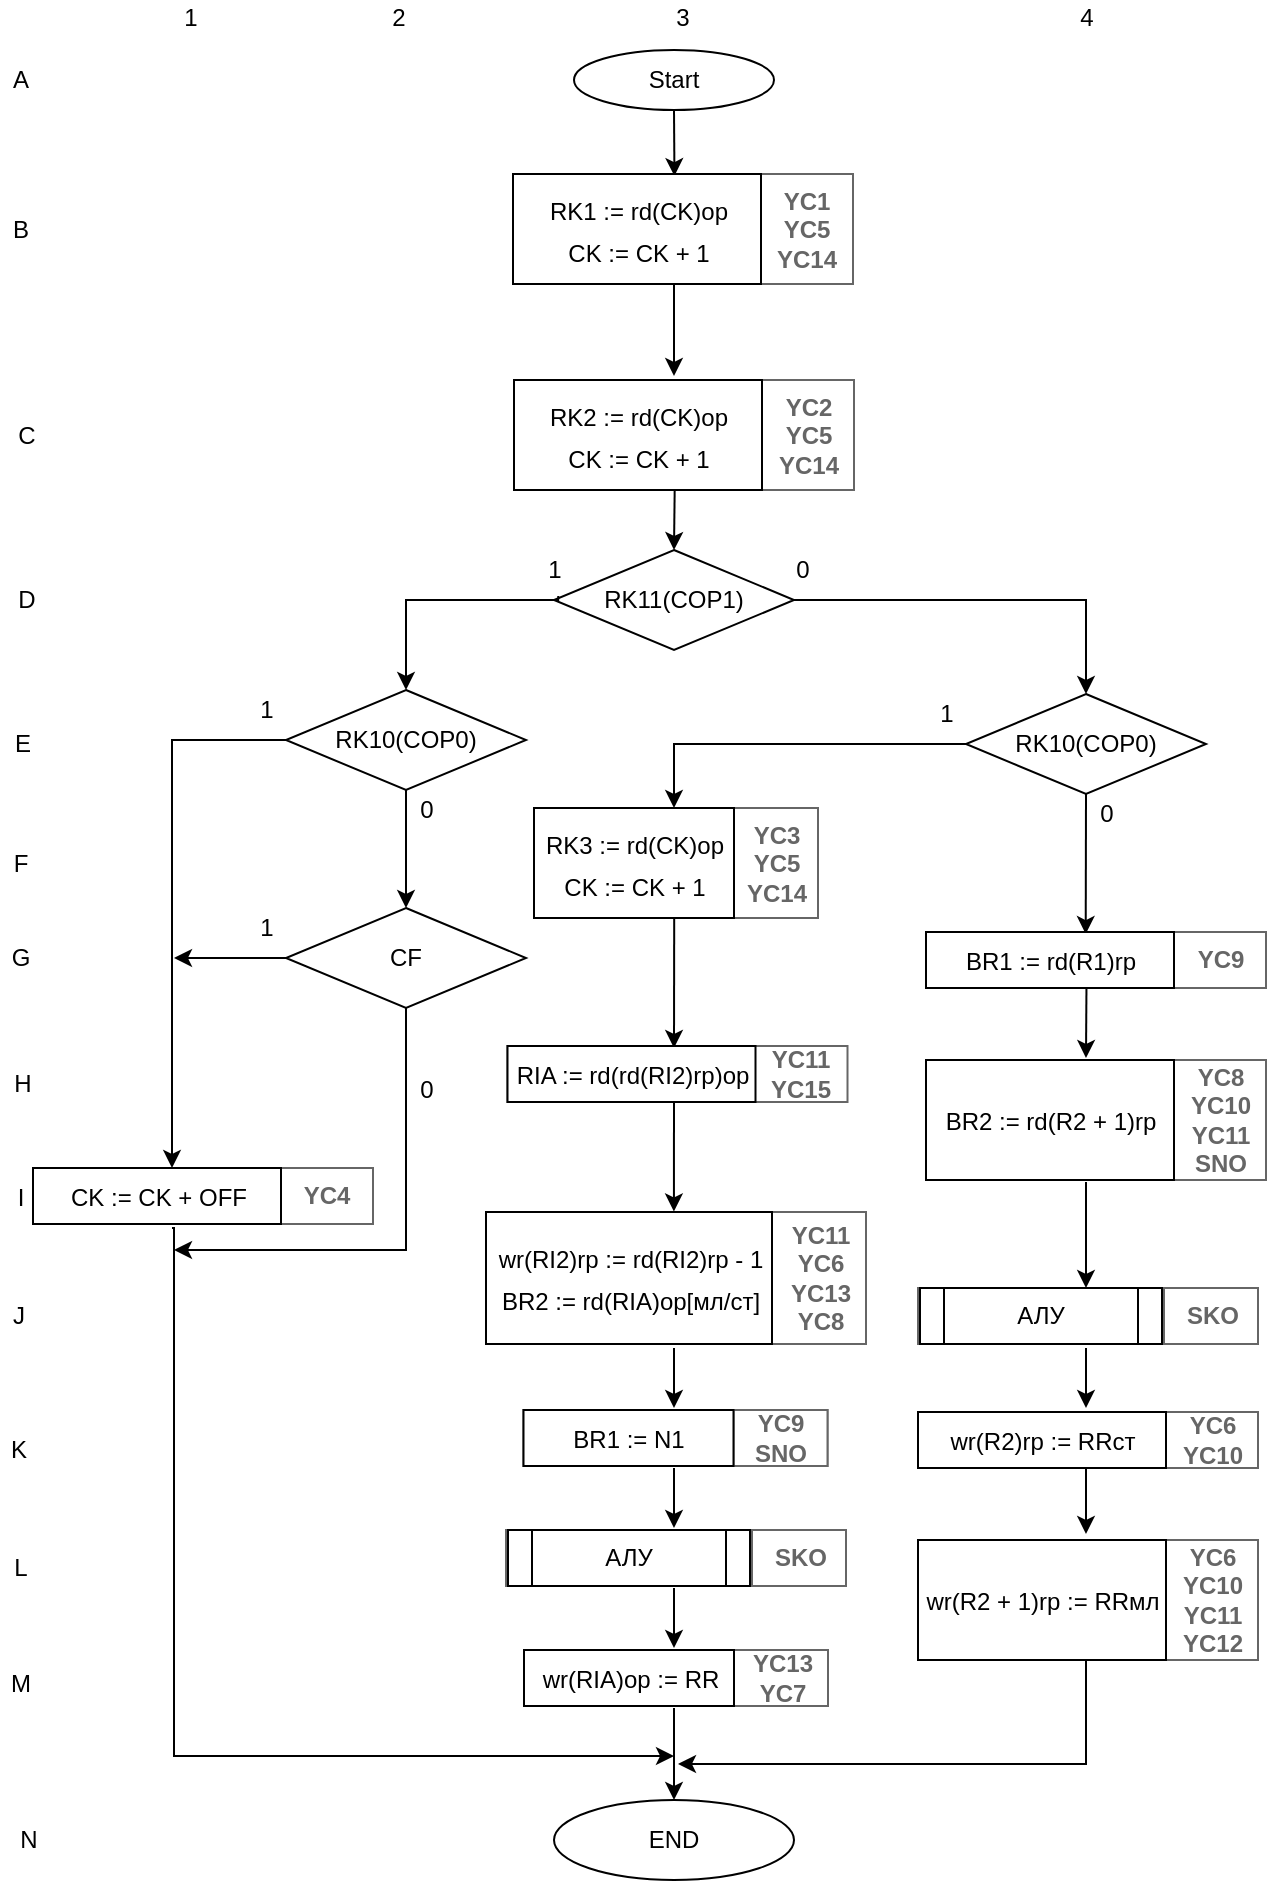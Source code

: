 <mxfile version="18.1.2" type="github"><diagram id="KE3Y_JJDXEvooJmlkgoM" name="Page-1"><mxGraphModel dx="766" dy="644" grid="0" gridSize="10" guides="1" tooltips="1" connect="1" arrows="1" fold="1" page="0" pageScale="1" pageWidth="827" pageHeight="1169" math="0" shadow="0"><root><mxCell id="0"/><mxCell id="1" parent="0"/><mxCell id="UL9RxV9l1OQldz9KdJYa-1" value="Start" style="ellipse;whiteSpace=wrap;html=1;" parent="1" vertex="1"><mxGeometry x="300" y="40" width="100" height="30" as="geometry"/></mxCell><mxCell id="UL9RxV9l1OQldz9KdJYa-2" value="" style="endArrow=classic;html=1;rounded=0;exitX=0.5;exitY=1;exitDx=0;exitDy=0;entryX=0.651;entryY=0.019;entryDx=0;entryDy=0;entryPerimeter=0;" parent="1" source="UL9RxV9l1OQldz9KdJYa-1" target="xAPefbZH91MnTpr2km9e-11" edge="1"><mxGeometry width="50" height="50" relative="1" as="geometry"><mxPoint x="360" y="280" as="sourcePoint"/><mxPoint x="350" y="90" as="targetPoint"/></mxGeometry></mxCell><mxCell id="UL9RxV9l1OQldz9KdJYa-8" value="" style="endArrow=classic;html=1;rounded=0;" parent="1" edge="1"><mxGeometry width="50" height="50" relative="1" as="geometry"><mxPoint x="350" y="155" as="sourcePoint"/><mxPoint x="350" y="203" as="targetPoint"/></mxGeometry></mxCell><mxCell id="UL9RxV9l1OQldz9KdJYa-11" value="RK11(COP1)" style="rhombus;whiteSpace=wrap;html=1;" parent="1" vertex="1"><mxGeometry x="290" y="290" width="120" height="50" as="geometry"/></mxCell><mxCell id="UL9RxV9l1OQldz9KdJYa-12" value="" style="endArrow=classic;html=1;rounded=0;exitX=0.652;exitY=0.983;exitDx=0;exitDy=0;entryX=0.5;entryY=0;entryDx=0;entryDy=0;exitPerimeter=0;" parent="1" target="UL9RxV9l1OQldz9KdJYa-11" edge="1"><mxGeometry width="50" height="50" relative="1" as="geometry"><mxPoint x="350.348" y="259.065" as="sourcePoint"/><mxPoint x="410" y="310" as="targetPoint"/></mxGeometry></mxCell><mxCell id="UL9RxV9l1OQldz9KdJYa-13" value="" style="edgeStyle=segmentEdgeStyle;endArrow=classic;html=1;rounded=0;exitX=0.607;exitY=1.15;exitDx=0;exitDy=0;entryX=0.5;entryY=0;entryDx=0;entryDy=0;exitPerimeter=0;" parent="1" source="UL9RxV9l1OQldz9KdJYa-30" target="UL9RxV9l1OQldz9KdJYa-16" edge="1"><mxGeometry width="50" height="50" relative="1" as="geometry"><mxPoint x="256" y="315" as="sourcePoint"/><mxPoint x="176" y="360" as="targetPoint"/><Array as="points"><mxPoint x="292" y="315"/><mxPoint x="216" y="315"/></Array></mxGeometry></mxCell><mxCell id="UL9RxV9l1OQldz9KdJYa-15" value="" style="edgeStyle=segmentEdgeStyle;endArrow=classic;html=1;rounded=0;exitX=1;exitY=0.5;exitDx=0;exitDy=0;entryX=0.5;entryY=0;entryDx=0;entryDy=0;" parent="1" source="UL9RxV9l1OQldz9KdJYa-11" target="UL9RxV9l1OQldz9KdJYa-17" edge="1"><mxGeometry width="50" height="50" relative="1" as="geometry"><mxPoint x="360" y="360" as="sourcePoint"/><mxPoint x="590" y="360" as="targetPoint"/><Array as="points"><mxPoint x="556" y="315"/></Array></mxGeometry></mxCell><mxCell id="UL9RxV9l1OQldz9KdJYa-16" value="RK10(COP0)" style="rhombus;whiteSpace=wrap;html=1;" parent="1" vertex="1"><mxGeometry x="156" y="360" width="120" height="50" as="geometry"/></mxCell><mxCell id="UL9RxV9l1OQldz9KdJYa-17" value="RK10(COP0)" style="rhombus;whiteSpace=wrap;html=1;" parent="1" vertex="1"><mxGeometry x="496" y="362" width="120" height="50" as="geometry"/></mxCell><mxCell id="UL9RxV9l1OQldz9KdJYa-18" value="" style="endArrow=classic;html=1;rounded=0;exitX=0.5;exitY=1;exitDx=0;exitDy=0;entryX=0.5;entryY=0;entryDx=0;entryDy=0;" parent="1" source="UL9RxV9l1OQldz9KdJYa-16" target="UL9RxV9l1OQldz9KdJYa-19" edge="1"><mxGeometry width="50" height="50" relative="1" as="geometry"><mxPoint x="246" y="470" as="sourcePoint"/><mxPoint x="216" y="500" as="targetPoint"/></mxGeometry></mxCell><mxCell id="UL9RxV9l1OQldz9KdJYa-19" value="CF" style="rhombus;whiteSpace=wrap;html=1;" parent="1" vertex="1"><mxGeometry x="156" y="469" width="120" height="50" as="geometry"/></mxCell><mxCell id="UL9RxV9l1OQldz9KdJYa-23" value="" style="edgeStyle=segmentEdgeStyle;endArrow=classic;html=1;rounded=0;exitX=0;exitY=0.5;exitDx=0;exitDy=0;entryX=0.5;entryY=0;entryDx=0;entryDy=0;" parent="1" source="UL9RxV9l1OQldz9KdJYa-16" edge="1"><mxGeometry width="50" height="50" relative="1" as="geometry"><mxPoint x="350" y="350" as="sourcePoint"/><mxPoint x="99" y="599" as="targetPoint"/></mxGeometry></mxCell><mxCell id="UL9RxV9l1OQldz9KdJYa-24" value="" style="endArrow=classic;html=1;rounded=0;exitX=0;exitY=0.5;exitDx=0;exitDy=0;" parent="1" source="UL9RxV9l1OQldz9KdJYa-19" edge="1"><mxGeometry width="50" height="50" relative="1" as="geometry"><mxPoint x="350" y="319" as="sourcePoint"/><mxPoint x="100" y="494" as="targetPoint"/></mxGeometry></mxCell><mxCell id="UL9RxV9l1OQldz9KdJYa-26" value="1" style="text;html=1;align=center;verticalAlign=middle;resizable=0;points=[];autosize=1;strokeColor=none;fillColor=none;" parent="1" vertex="1"><mxGeometry x="136" y="360" width="20" height="20" as="geometry"/></mxCell><mxCell id="UL9RxV9l1OQldz9KdJYa-27" value="0" style="text;html=1;align=center;verticalAlign=middle;resizable=0;points=[];autosize=1;strokeColor=none;fillColor=none;" parent="1" vertex="1"><mxGeometry x="216" y="410" width="20" height="20" as="geometry"/></mxCell><mxCell id="UL9RxV9l1OQldz9KdJYa-28" value="" style="edgeStyle=segmentEdgeStyle;endArrow=classic;html=1;rounded=0;exitX=0.5;exitY=1;exitDx=0;exitDy=0;" parent="1" source="UL9RxV9l1OQldz9KdJYa-19" edge="1"><mxGeometry width="50" height="50" relative="1" as="geometry"><mxPoint x="350" y="620" as="sourcePoint"/><mxPoint x="100" y="640" as="targetPoint"/><Array as="points"><mxPoint x="216" y="640"/></Array></mxGeometry></mxCell><mxCell id="UL9RxV9l1OQldz9KdJYa-29" value="0" style="text;html=1;align=center;verticalAlign=middle;resizable=0;points=[];autosize=1;strokeColor=none;fillColor=none;" parent="1" vertex="1"><mxGeometry x="216" y="550" width="20" height="20" as="geometry"/></mxCell><mxCell id="UL9RxV9l1OQldz9KdJYa-30" value="1" style="text;html=1;align=center;verticalAlign=middle;resizable=0;points=[];autosize=1;strokeColor=none;fillColor=none;" parent="1" vertex="1"><mxGeometry x="280" y="290" width="20" height="20" as="geometry"/></mxCell><mxCell id="UL9RxV9l1OQldz9KdJYa-31" value="0" style="text;html=1;align=center;verticalAlign=middle;resizable=0;points=[];autosize=1;strokeColor=none;fillColor=none;" parent="1" vertex="1"><mxGeometry x="404" y="290" width="20" height="20" as="geometry"/></mxCell><mxCell id="UL9RxV9l1OQldz9KdJYa-32" value="" style="endArrow=classic;html=1;rounded=0;exitX=0.5;exitY=1;exitDx=0;exitDy=0;entryX=0.644;entryY=0.037;entryDx=0;entryDy=0;entryPerimeter=0;" parent="1" source="UL9RxV9l1OQldz9KdJYa-17" target="xAPefbZH91MnTpr2km9e-21" edge="1"><mxGeometry width="50" height="50" relative="1" as="geometry"><mxPoint x="316" y="622" as="sourcePoint"/><mxPoint x="556" y="479" as="targetPoint"/></mxGeometry></mxCell><mxCell id="UL9RxV9l1OQldz9KdJYa-35" value="" style="endArrow=classic;html=1;rounded=0;exitX=0.647;exitY=0.992;exitDx=0;exitDy=0;exitPerimeter=0;" parent="1" source="xAPefbZH91MnTpr2km9e-21" edge="1"><mxGeometry width="50" height="50" relative="1" as="geometry"><mxPoint x="556" y="554" as="sourcePoint"/><mxPoint x="556" y="544" as="targetPoint"/></mxGeometry></mxCell><mxCell id="UL9RxV9l1OQldz9KdJYa-36" value="" style="endArrow=classic;html=1;rounded=0;entryX=0.5;entryY=0;entryDx=0;entryDy=0;" parent="1" edge="1"><mxGeometry width="50" height="50" relative="1" as="geometry"><mxPoint x="556" y="606" as="sourcePoint"/><mxPoint x="556" y="659" as="targetPoint"/></mxGeometry></mxCell><mxCell id="UL9RxV9l1OQldz9KdJYa-40" value="" style="endArrow=classic;html=1;rounded=0;exitX=0.5;exitY=1;exitDx=0;exitDy=0;entryX=0.5;entryY=0;entryDx=0;entryDy=0;" parent="1" edge="1"><mxGeometry width="50" height="50" relative="1" as="geometry"><mxPoint x="556" y="689" as="sourcePoint"/><mxPoint x="556" y="719" as="targetPoint"/></mxGeometry></mxCell><mxCell id="UL9RxV9l1OQldz9KdJYa-41" value="" style="edgeStyle=segmentEdgeStyle;endArrow=classic;html=1;rounded=0;exitX=0;exitY=0.5;exitDx=0;exitDy=0;entryX=0.5;entryY=0;entryDx=0;entryDy=0;" parent="1" source="UL9RxV9l1OQldz9KdJYa-17" edge="1"><mxGeometry width="50" height="50" relative="1" as="geometry"><mxPoint x="340" y="500" as="sourcePoint"/><mxPoint x="350" y="419" as="targetPoint"/></mxGeometry></mxCell><mxCell id="UL9RxV9l1OQldz9KdJYa-42" value="0" style="text;html=1;align=center;verticalAlign=middle;resizable=0;points=[];autosize=1;strokeColor=none;fillColor=none;" parent="1" vertex="1"><mxGeometry x="556" y="412" width="20" height="20" as="geometry"/></mxCell><mxCell id="UL9RxV9l1OQldz9KdJYa-43" value="1" style="text;html=1;align=center;verticalAlign=middle;resizable=0;points=[];autosize=1;strokeColor=none;fillColor=none;" parent="1" vertex="1"><mxGeometry x="476" y="362" width="20" height="20" as="geometry"/></mxCell><mxCell id="UL9RxV9l1OQldz9KdJYa-49" value="" style="endArrow=classic;html=1;rounded=0;exitX=0.701;exitY=0.989;exitDx=0;exitDy=0;entryX=0.5;entryY=0;entryDx=0;entryDy=0;exitPerimeter=0;" parent="1" source="xAPefbZH91MnTpr2km9e-42" edge="1"><mxGeometry width="50" height="50" relative="1" as="geometry"><mxPoint x="350" y="509" as="sourcePoint"/><mxPoint x="350" y="539" as="targetPoint"/></mxGeometry></mxCell><mxCell id="UL9RxV9l1OQldz9KdJYa-50" value="" style="endArrow=classic;html=1;rounded=0;entryX=0.657;entryY=-0.004;entryDx=0;entryDy=0;entryPerimeter=0;" parent="1" target="xAPefbZH91MnTpr2km9e-49" edge="1"><mxGeometry width="50" height="50" relative="1" as="geometry"><mxPoint x="350" y="564" as="sourcePoint"/><mxPoint x="350" y="599" as="targetPoint"/></mxGeometry></mxCell><mxCell id="UL9RxV9l1OQldz9KdJYa-54" value="" style="endArrow=classic;html=1;rounded=0;exitX=0.5;exitY=1;exitDx=0;exitDy=0;entryX=0.5;entryY=0;entryDx=0;entryDy=0;" parent="1" edge="1"><mxGeometry width="50" height="50" relative="1" as="geometry"><mxPoint x="350" y="689" as="sourcePoint"/><mxPoint x="350" y="719" as="targetPoint"/></mxGeometry></mxCell><mxCell id="UL9RxV9l1OQldz9KdJYa-56" value="" style="endArrow=classic;html=1;rounded=0;exitX=0.5;exitY=1;exitDx=0;exitDy=0;entryX=0.5;entryY=0;entryDx=0;entryDy=0;" parent="1" edge="1"><mxGeometry width="50" height="50" relative="1" as="geometry"><mxPoint x="350" y="749" as="sourcePoint"/><mxPoint x="350" y="779" as="targetPoint"/></mxGeometry></mxCell><mxCell id="UL9RxV9l1OQldz9KdJYa-58" value="" style="endArrow=classic;html=1;rounded=0;exitX=0.5;exitY=1;exitDx=0;exitDy=0;entryX=0.5;entryY=0;entryDx=0;entryDy=0;" parent="1" edge="1"><mxGeometry width="50" height="50" relative="1" as="geometry"><mxPoint x="350" y="809" as="sourcePoint"/><mxPoint x="350" y="839" as="targetPoint"/></mxGeometry></mxCell><mxCell id="UL9RxV9l1OQldz9KdJYa-59" value="END" style="ellipse;whiteSpace=wrap;html=1;" parent="1" vertex="1"><mxGeometry x="290" y="915" width="120" height="40" as="geometry"/></mxCell><mxCell id="UL9RxV9l1OQldz9KdJYa-60" value="" style="endArrow=classic;html=1;rounded=0;exitX=0.5;exitY=1;exitDx=0;exitDy=0;entryX=0.5;entryY=0;entryDx=0;entryDy=0;" parent="1" target="UL9RxV9l1OQldz9KdJYa-59" edge="1"><mxGeometry width="50" height="50" relative="1" as="geometry"><mxPoint x="350" y="869" as="sourcePoint"/><mxPoint x="345.5" y="822" as="targetPoint"/></mxGeometry></mxCell><mxCell id="UL9RxV9l1OQldz9KdJYa-63" value="" style="edgeStyle=segmentEdgeStyle;endArrow=classic;html=1;rounded=0;exitX=0.5;exitY=1;exitDx=0;exitDy=0;" parent="1" edge="1"><mxGeometry width="50" height="50" relative="1" as="geometry"><mxPoint x="99" y="629" as="sourcePoint"/><mxPoint x="350" y="893" as="targetPoint"/><Array as="points"><mxPoint x="100" y="893"/></Array></mxGeometry></mxCell><mxCell id="UL9RxV9l1OQldz9KdJYa-65" value="" style="edgeStyle=segmentEdgeStyle;endArrow=classic;html=1;rounded=0;" parent="1" source="xAPefbZH91MnTpr2km9e-36" edge="1"><mxGeometry width="50" height="50" relative="1" as="geometry"><mxPoint x="556" y="855" as="sourcePoint"/><mxPoint x="352" y="897" as="targetPoint"/><Array as="points"><mxPoint x="556" y="897"/></Array></mxGeometry></mxCell><mxCell id="UL9RxV9l1OQldz9KdJYa-66" value="1" style="text;html=1;align=center;verticalAlign=middle;resizable=0;points=[];autosize=1;strokeColor=none;fillColor=none;" parent="1" vertex="1"><mxGeometry x="99" y="15" width="17" height="18" as="geometry"/></mxCell><mxCell id="UL9RxV9l1OQldz9KdJYa-67" value="2" style="text;html=1;align=center;verticalAlign=middle;resizable=0;points=[];autosize=1;strokeColor=none;fillColor=none;" parent="1" vertex="1"><mxGeometry x="203" y="15" width="17" height="18" as="geometry"/></mxCell><mxCell id="UL9RxV9l1OQldz9KdJYa-68" value="3" style="text;html=1;align=center;verticalAlign=middle;resizable=0;points=[];autosize=1;strokeColor=none;fillColor=none;" parent="1" vertex="1"><mxGeometry x="345" y="15" width="17" height="18" as="geometry"/></mxCell><mxCell id="UL9RxV9l1OQldz9KdJYa-69" value="4" style="text;html=1;align=center;verticalAlign=middle;resizable=0;points=[];autosize=1;strokeColor=none;fillColor=none;" parent="1" vertex="1"><mxGeometry x="547.5" y="15" width="17" height="18" as="geometry"/></mxCell><mxCell id="UL9RxV9l1OQldz9KdJYa-70" value="A" style="text;html=1;align=center;verticalAlign=middle;resizable=0;points=[];autosize=1;strokeColor=none;fillColor=none;" parent="1" vertex="1"><mxGeometry x="14" y="46" width="18" height="18" as="geometry"/></mxCell><mxCell id="UL9RxV9l1OQldz9KdJYa-71" value="B" style="text;html=1;align=center;verticalAlign=middle;resizable=0;points=[];autosize=1;strokeColor=none;fillColor=none;" parent="1" vertex="1"><mxGeometry x="14" y="120.5" width="18" height="18" as="geometry"/></mxCell><mxCell id="UL9RxV9l1OQldz9KdJYa-72" value="C" style="text;html=1;align=center;verticalAlign=middle;resizable=0;points=[];autosize=1;strokeColor=none;fillColor=none;" parent="1" vertex="1"><mxGeometry x="16.5" y="223.5" width="19" height="18" as="geometry"/></mxCell><mxCell id="UL9RxV9l1OQldz9KdJYa-73" value="D" style="text;html=1;align=center;verticalAlign=middle;resizable=0;points=[];autosize=1;strokeColor=none;fillColor=none;" parent="1" vertex="1"><mxGeometry x="16.5" y="306" width="19" height="18" as="geometry"/></mxCell><mxCell id="UL9RxV9l1OQldz9KdJYa-76" value="E" style="text;html=1;align=center;verticalAlign=middle;resizable=0;points=[];autosize=1;strokeColor=none;fillColor=none;" parent="1" vertex="1"><mxGeometry x="14.5" y="378" width="18" height="18" as="geometry"/></mxCell><mxCell id="UL9RxV9l1OQldz9KdJYa-77" value="F" style="text;html=1;align=center;verticalAlign=middle;resizable=0;points=[];autosize=1;strokeColor=none;fillColor=none;" parent="1" vertex="1"><mxGeometry x="14.5" y="437.5" width="17" height="18" as="geometry"/></mxCell><mxCell id="UL9RxV9l1OQldz9KdJYa-78" value="G" style="text;html=1;align=center;verticalAlign=middle;resizable=0;points=[];autosize=1;strokeColor=none;fillColor=none;" parent="1" vertex="1"><mxGeometry x="13.5" y="485" width="19" height="18" as="geometry"/></mxCell><mxCell id="UL9RxV9l1OQldz9KdJYa-79" value="H" style="text;html=1;align=center;verticalAlign=middle;resizable=0;points=[];autosize=1;strokeColor=none;fillColor=none;" parent="1" vertex="1"><mxGeometry x="14.5" y="548" width="19" height="18" as="geometry"/></mxCell><mxCell id="UL9RxV9l1OQldz9KdJYa-80" value="I" style="text;html=1;align=center;verticalAlign=middle;resizable=0;points=[];autosize=1;strokeColor=none;fillColor=none;" parent="1" vertex="1"><mxGeometry x="16.5" y="605" width="13" height="18" as="geometry"/></mxCell><mxCell id="UL9RxV9l1OQldz9KdJYa-81" value="J" style="text;html=1;align=center;verticalAlign=middle;resizable=0;points=[];autosize=1;strokeColor=none;fillColor=none;" parent="1" vertex="1"><mxGeometry x="13.5" y="664" width="16" height="18" as="geometry"/></mxCell><mxCell id="UL9RxV9l1OQldz9KdJYa-82" value="K" style="text;html=1;align=center;verticalAlign=middle;resizable=0;points=[];autosize=1;strokeColor=none;fillColor=none;" parent="1" vertex="1"><mxGeometry x="13" y="731" width="18" height="18" as="geometry"/></mxCell><mxCell id="UL9RxV9l1OQldz9KdJYa-83" value="L" style="text;html=1;align=center;verticalAlign=middle;resizable=0;points=[];autosize=1;strokeColor=none;fillColor=none;" parent="1" vertex="1"><mxGeometry x="14.5" y="790" width="17" height="18" as="geometry"/></mxCell><mxCell id="UL9RxV9l1OQldz9KdJYa-84" value="M" style="text;html=1;align=center;verticalAlign=middle;resizable=0;points=[];autosize=1;strokeColor=none;fillColor=none;" parent="1" vertex="1"><mxGeometry x="13" y="848" width="20" height="18" as="geometry"/></mxCell><mxCell id="UL9RxV9l1OQldz9KdJYa-85" value="N" style="text;html=1;align=center;verticalAlign=middle;resizable=0;points=[];autosize=1;strokeColor=none;fillColor=none;" parent="1" vertex="1"><mxGeometry x="17.5" y="926" width="19" height="18" as="geometry"/></mxCell><mxCell id="UL9RxV9l1OQldz9KdJYa-87" value="" style="endArrow=classic;html=1;rounded=0;exitX=0.5;exitY=1;exitDx=0;exitDy=0;entryX=0.5;entryY=0;entryDx=0;entryDy=0;" parent="1" edge="1"><mxGeometry width="50" height="50" relative="1" as="geometry"><mxPoint x="556" y="749" as="sourcePoint"/><mxPoint x="556" y="782" as="targetPoint"/></mxGeometry></mxCell><mxCell id="7RNchvcQetN7JXkEwD7B-1" value="1" style="text;html=1;align=center;verticalAlign=middle;resizable=0;points=[];autosize=1;strokeColor=none;fillColor=none;" parent="1" vertex="1"><mxGeometry x="136" y="469" width="20" height="20" as="geometry"/></mxCell><mxCell id="xAPefbZH91MnTpr2km9e-9" value="A" style="strokeWidth=1;shadow=0;dashed=0;align=center;html=1;rSize=10;fillColor=#ffffff;strokeColor=#666666;" parent="1" vertex="1"><mxGeometry x="269.5" y="102" width="168" height="55" as="geometry"/></mxCell><mxCell id="xAPefbZH91MnTpr2km9e-10" value="&lt;font style=&quot;font-size: 12px;&quot;&gt;YC1&lt;br&gt;YC5&lt;br&gt;YC14&lt;br&gt;&lt;/font&gt;" style="strokeColor=inherit;fillColor=inherit;gradientColor=inherit;strokeWidth=1;shadow=0;dashed=0;align=center;html=1;shape=mxgraph.mockup.rrect;rSize=0;fontSize=12;fontColor=#666666;fontStyle=1;resizeHeight=1;" parent="xAPefbZH91MnTpr2km9e-9" vertex="1"><mxGeometry width="47" height="55" relative="1" as="geometry"><mxPoint x="123" as="offset"/></mxGeometry></mxCell><mxCell id="xAPefbZH91MnTpr2km9e-11" value="&lt;p&gt;&lt;span style=&quot;color: rgb(0, 0, 0); font-size: 12px; font-weight: 400;&quot;&gt;RK1 := rd(CK)op&lt;br&gt;&lt;/span&gt;&lt;span style=&quot;color: rgb(0, 0, 0); font-size: 12px; font-weight: 400;&quot;&gt;CK := CK + 1&lt;/span&gt;&lt;span style=&quot;color: rgb(0, 0, 0); font-size: 12px; font-weight: 400;&quot;&gt;&lt;br&gt;&lt;/span&gt;&lt;/p&gt;" style="strokeWidth=1;shadow=0;dashed=0;align=center;html=1;rSize=10;fontSize=17;fontColor=#666666;fontStyle=1;resizeHeight=1;" parent="xAPefbZH91MnTpr2km9e-9" vertex="1"><mxGeometry width="124" height="55" relative="1" as="geometry"><mxPoint as="offset"/></mxGeometry></mxCell><mxCell id="xAPefbZH91MnTpr2km9e-16" value="A" style="strokeWidth=1;shadow=0;dashed=0;align=center;html=1;rSize=10;fillColor=#ffffff;strokeColor=#666666;" parent="1" vertex="1"><mxGeometry x="270" y="205" width="168" height="55" as="geometry"/></mxCell><mxCell id="xAPefbZH91MnTpr2km9e-17" value="&lt;font style=&quot;font-size: 12px;&quot;&gt;YC2&lt;br&gt;YC5&lt;br&gt;YC14&lt;br&gt;&lt;/font&gt;" style="strokeColor=inherit;fillColor=inherit;gradientColor=inherit;strokeWidth=1;shadow=0;dashed=0;align=center;html=1;shape=mxgraph.mockup.rrect;rSize=0;fontSize=12;fontColor=#666666;fontStyle=1;resizeHeight=1;" parent="xAPefbZH91MnTpr2km9e-16" vertex="1"><mxGeometry width="47" height="55" relative="1" as="geometry"><mxPoint x="123" as="offset"/></mxGeometry></mxCell><mxCell id="xAPefbZH91MnTpr2km9e-18" value="&lt;p&gt;&lt;span style=&quot;color: rgb(0, 0, 0); font-size: 12px; font-weight: 400;&quot;&gt;RK2 := rd(CK)op&lt;br&gt;&lt;/span&gt;&lt;span style=&quot;color: rgb(0, 0, 0); font-size: 12px; font-weight: 400;&quot;&gt;CK := CK + 1&lt;/span&gt;&lt;span style=&quot;color: rgb(0, 0, 0); font-size: 12px; font-weight: 400;&quot;&gt;&lt;br&gt;&lt;/span&gt;&lt;/p&gt;" style="strokeWidth=1;shadow=0;dashed=0;align=center;html=1;rSize=10;fontSize=17;fontColor=#666666;fontStyle=1;resizeHeight=1;" parent="xAPefbZH91MnTpr2km9e-16" vertex="1"><mxGeometry width="124" height="55" relative="1" as="geometry"><mxPoint as="offset"/></mxGeometry></mxCell><mxCell id="xAPefbZH91MnTpr2km9e-19" value="A" style="strokeWidth=1;shadow=0;dashed=0;align=center;html=1;rSize=10;fillColor=#ffffff;strokeColor=#666666;" parent="1" vertex="1"><mxGeometry x="476" y="481" width="168" height="28" as="geometry"/></mxCell><mxCell id="xAPefbZH91MnTpr2km9e-20" value="&lt;font style=&quot;font-size: 12px;&quot;&gt;YC9&lt;br&gt;&lt;/font&gt;" style="strokeColor=inherit;fillColor=inherit;gradientColor=inherit;strokeWidth=1;shadow=0;dashed=0;align=center;html=1;shape=mxgraph.mockup.rrect;rSize=0;fontSize=12;fontColor=#666666;fontStyle=1;resizeHeight=1;" parent="xAPefbZH91MnTpr2km9e-19" vertex="1"><mxGeometry width="47" height="28" relative="1" as="geometry"><mxPoint x="123" as="offset"/></mxGeometry></mxCell><mxCell id="xAPefbZH91MnTpr2km9e-21" value="&lt;p&gt;&lt;span style=&quot;color: rgb(0, 0, 0); font-size: 12px; font-weight: 400;&quot;&gt;BR1 := rd(R1)rp&lt;/span&gt;&lt;span style=&quot;color: rgb(0, 0, 0); font-size: 12px; font-weight: 400;&quot;&gt;&lt;br&gt;&lt;/span&gt;&lt;/p&gt;" style="strokeWidth=1;shadow=0;dashed=0;align=center;html=1;rSize=10;fontSize=17;fontColor=#666666;fontStyle=1;resizeHeight=1;" parent="xAPefbZH91MnTpr2km9e-19" vertex="1"><mxGeometry width="124" height="28" relative="1" as="geometry"><mxPoint as="offset"/></mxGeometry></mxCell><mxCell id="xAPefbZH91MnTpr2km9e-22" value="A" style="strokeWidth=1;shadow=0;dashed=0;align=center;html=1;rSize=10;fillColor=#ffffff;strokeColor=#666666;" parent="1" vertex="1"><mxGeometry x="476" y="545" width="168" height="60" as="geometry"/></mxCell><mxCell id="xAPefbZH91MnTpr2km9e-23" value="&lt;font style=&quot;font-size: 12px;&quot;&gt;YC8&lt;br&gt;YC10&lt;br&gt;YC11&lt;br&gt;SNO&lt;br&gt;&lt;/font&gt;" style="strokeColor=inherit;fillColor=inherit;gradientColor=inherit;strokeWidth=1;shadow=0;dashed=0;align=center;html=1;shape=mxgraph.mockup.rrect;rSize=0;fontSize=12;fontColor=#666666;fontStyle=1;resizeHeight=1;" parent="xAPefbZH91MnTpr2km9e-22" vertex="1"><mxGeometry width="47" height="60" relative="1" as="geometry"><mxPoint x="123" as="offset"/></mxGeometry></mxCell><mxCell id="xAPefbZH91MnTpr2km9e-24" value="&lt;p&gt;&lt;span style=&quot;color: rgb(0, 0, 0); font-size: 12px; font-weight: 400;&quot;&gt;BR2 := rd(R2 + 1)rp&lt;/span&gt;&lt;span style=&quot;color: rgb(0, 0, 0); font-size: 12px; font-weight: 400;&quot;&gt;&lt;br&gt;&lt;/span&gt;&lt;/p&gt;" style="strokeWidth=1;shadow=0;dashed=0;align=center;html=1;rSize=10;fontSize=17;fontColor=#666666;fontStyle=1;resizeHeight=1;" parent="xAPefbZH91MnTpr2km9e-22" vertex="1"><mxGeometry width="124" height="60" relative="1" as="geometry"><mxPoint as="offset"/></mxGeometry></mxCell><mxCell id="xAPefbZH91MnTpr2km9e-25" value="" style="strokeWidth=1;shadow=0;dashed=0;align=center;html=1;rSize=10;fillColor=#ffffff;strokeColor=#666666;" parent="1" vertex="1"><mxGeometry x="472" y="659" width="168" height="28" as="geometry"/></mxCell><mxCell id="xAPefbZH91MnTpr2km9e-26" value="&lt;font style=&quot;font-size: 12px;&quot;&gt;SKO&lt;br&gt;&lt;/font&gt;" style="strokeColor=inherit;fillColor=inherit;gradientColor=inherit;strokeWidth=1;shadow=0;dashed=0;align=center;html=1;shape=mxgraph.mockup.rrect;rSize=0;fontSize=12;fontColor=#666666;fontStyle=1;resizeHeight=1;" parent="xAPefbZH91MnTpr2km9e-25" vertex="1"><mxGeometry width="47" height="28" relative="1" as="geometry"><mxPoint x="123" as="offset"/></mxGeometry></mxCell><mxCell id="xAPefbZH91MnTpr2km9e-28" value="АЛУ" style="shape=process;whiteSpace=wrap;html=1;backgroundOutline=1;" parent="xAPefbZH91MnTpr2km9e-25" vertex="1"><mxGeometry x="1" width="121" height="28" as="geometry"/></mxCell><mxCell id="xAPefbZH91MnTpr2km9e-29" value="A" style="strokeWidth=1;shadow=0;dashed=0;align=center;html=1;rSize=10;fillColor=#ffffff;strokeColor=#666666;" parent="1" vertex="1"><mxGeometry x="472" y="721" width="168" height="28" as="geometry"/></mxCell><mxCell id="xAPefbZH91MnTpr2km9e-30" value="&lt;font style=&quot;font-size: 12px;&quot;&gt;YC6&lt;br&gt;YC10&lt;br&gt;&lt;/font&gt;" style="strokeColor=inherit;fillColor=inherit;gradientColor=inherit;strokeWidth=1;shadow=0;dashed=0;align=center;html=1;shape=mxgraph.mockup.rrect;rSize=0;fontSize=12;fontColor=#666666;fontStyle=1;resizeHeight=1;" parent="xAPefbZH91MnTpr2km9e-29" vertex="1"><mxGeometry width="47" height="28" relative="1" as="geometry"><mxPoint x="123" as="offset"/></mxGeometry></mxCell><mxCell id="xAPefbZH91MnTpr2km9e-31" value="&lt;p&gt;&lt;span style=&quot;color: rgb(0, 0, 0); font-size: 12px; font-weight: 400;&quot;&gt;wr(R2)rp := RRст&lt;/span&gt;&lt;span style=&quot;color: rgb(0, 0, 0); font-size: 12px; font-weight: 400;&quot;&gt;&lt;br&gt;&lt;/span&gt;&lt;/p&gt;" style="strokeWidth=1;shadow=0;dashed=0;align=center;html=1;rSize=10;fontSize=17;fontColor=#666666;fontStyle=1;resizeHeight=1;" parent="xAPefbZH91MnTpr2km9e-29" vertex="1"><mxGeometry width="124" height="28" relative="1" as="geometry"><mxPoint as="offset"/></mxGeometry></mxCell><mxCell id="xAPefbZH91MnTpr2km9e-34" value="A" style="strokeWidth=1;shadow=0;dashed=0;align=center;html=1;rSize=10;fillColor=#ffffff;strokeColor=#666666;" parent="1" vertex="1"><mxGeometry x="472" y="785" width="168" height="60" as="geometry"/></mxCell><mxCell id="xAPefbZH91MnTpr2km9e-35" value="&lt;font style=&quot;font-size: 12px;&quot;&gt;YC6&lt;br&gt;YC10&lt;br&gt;YC11&lt;br&gt;YC12&lt;br&gt;&lt;/font&gt;" style="strokeColor=inherit;fillColor=inherit;gradientColor=inherit;strokeWidth=1;shadow=0;dashed=0;align=center;html=1;shape=mxgraph.mockup.rrect;rSize=0;fontSize=12;fontColor=#666666;fontStyle=1;resizeHeight=1;" parent="xAPefbZH91MnTpr2km9e-34" vertex="1"><mxGeometry width="47" height="60.0" relative="1" as="geometry"><mxPoint x="123" as="offset"/></mxGeometry></mxCell><mxCell id="xAPefbZH91MnTpr2km9e-36" value="&lt;p&gt;&lt;span style=&quot;color: rgb(0, 0, 0); font-size: 12px; font-weight: 400;&quot;&gt;wr(R2 + 1)rp := RRмл&lt;/span&gt;&lt;span style=&quot;color: rgb(0, 0, 0); font-size: 12px; font-weight: 400;&quot;&gt;&lt;br&gt;&lt;/span&gt;&lt;/p&gt;" style="strokeWidth=1;shadow=0;dashed=0;align=center;html=1;rSize=10;fontSize=17;fontColor=#666666;fontStyle=1;resizeHeight=1;" parent="xAPefbZH91MnTpr2km9e-34" vertex="1"><mxGeometry width="124" height="60.0" relative="1" as="geometry"><mxPoint as="offset"/></mxGeometry></mxCell><mxCell id="xAPefbZH91MnTpr2km9e-37" value="A" style="strokeWidth=1;shadow=0;dashed=0;align=center;html=1;rSize=10;fillColor=#ffffff;strokeColor=#666666;" parent="1" vertex="1"><mxGeometry x="29.5" y="599" width="168" height="28" as="geometry"/></mxCell><mxCell id="xAPefbZH91MnTpr2km9e-38" value="&lt;font style=&quot;font-size: 12px;&quot;&gt;YC4&lt;br&gt;&lt;/font&gt;" style="strokeColor=inherit;fillColor=inherit;gradientColor=inherit;strokeWidth=1;shadow=0;dashed=0;align=center;html=1;shape=mxgraph.mockup.rrect;rSize=0;fontSize=12;fontColor=#666666;fontStyle=1;resizeHeight=1;" parent="xAPefbZH91MnTpr2km9e-37" vertex="1"><mxGeometry width="47" height="28" relative="1" as="geometry"><mxPoint x="123" as="offset"/></mxGeometry></mxCell><mxCell id="xAPefbZH91MnTpr2km9e-39" value="&lt;p&gt;&lt;span style=&quot;color: rgb(0, 0, 0); font-size: 12px; font-weight: 400;&quot;&gt;CK := CK + OFF&lt;/span&gt;&lt;span style=&quot;color: rgb(0, 0, 0); font-size: 12px; font-weight: 400;&quot;&gt;&lt;br&gt;&lt;/span&gt;&lt;/p&gt;" style="strokeWidth=1;shadow=0;dashed=0;align=center;html=1;rSize=10;fontSize=17;fontColor=#666666;fontStyle=1;resizeHeight=1;" parent="xAPefbZH91MnTpr2km9e-37" vertex="1"><mxGeometry width="124" height="28" relative="1" as="geometry"><mxPoint as="offset"/></mxGeometry></mxCell><mxCell id="xAPefbZH91MnTpr2km9e-40" value="A" style="strokeWidth=1;shadow=0;dashed=0;align=center;html=1;rSize=10;fillColor=#ffffff;strokeColor=#666666;" parent="1" vertex="1"><mxGeometry x="280" y="419" width="141.5" height="55" as="geometry"/></mxCell><mxCell id="xAPefbZH91MnTpr2km9e-41" value="&lt;font style=&quot;font-size: 12px;&quot;&gt;YC3&lt;br&gt;YC5&lt;br&gt;YC14&lt;br&gt;&lt;/font&gt;" style="strokeColor=inherit;fillColor=inherit;gradientColor=inherit;strokeWidth=1;shadow=0;dashed=0;align=center;html=1;shape=mxgraph.mockup.rrect;rSize=0;fontSize=12;fontColor=#666666;fontStyle=1;resizeHeight=1;" parent="xAPefbZH91MnTpr2km9e-40" vertex="1"><mxGeometry width="43" height="55" relative="1" as="geometry"><mxPoint x="99" as="offset"/></mxGeometry></mxCell><mxCell id="xAPefbZH91MnTpr2km9e-42" value="&lt;p&gt;&lt;span style=&quot;color: rgb(0, 0, 0); font-size: 12px; font-weight: 400;&quot;&gt;RK3 := rd(CK)op&lt;/span&gt;&lt;span style=&quot;color: rgb(0, 0, 0); font-size: 12px; font-weight: 400;&quot;&gt;&lt;br&gt;&lt;/span&gt;&lt;span style=&quot;color: rgb(0, 0, 0); font-size: 12px; font-weight: 400;&quot;&gt;CK := CK + 1&lt;/span&gt;&lt;span style=&quot;color: rgb(0, 0, 0); font-size: 12px; font-weight: 400;&quot;&gt;&lt;br&gt;&lt;/span&gt;&lt;/p&gt;" style="strokeWidth=1;shadow=0;dashed=0;align=center;html=1;rSize=10;fontSize=17;fontColor=#666666;fontStyle=1;resizeHeight=1;" parent="xAPefbZH91MnTpr2km9e-40" vertex="1"><mxGeometry width="100" height="55" relative="1" as="geometry"><mxPoint as="offset"/></mxGeometry></mxCell><mxCell id="xAPefbZH91MnTpr2km9e-44" value="A" style="strokeWidth=1;shadow=0;dashed=0;align=center;html=1;rSize=10;fillColor=#ffffff;strokeColor=#666666;" parent="1" vertex="1"><mxGeometry x="266.75" y="538" width="168" height="28" as="geometry"/></mxCell><mxCell id="xAPefbZH91MnTpr2km9e-45" value="&lt;font style=&quot;font-size: 12px;&quot;&gt;YC11&lt;br&gt;YC15&lt;br&gt;&lt;/font&gt;" style="strokeColor=inherit;fillColor=inherit;gradientColor=inherit;strokeWidth=1;shadow=0;dashed=0;align=center;html=1;shape=mxgraph.mockup.rrect;rSize=0;fontSize=12;fontColor=#666666;fontStyle=1;resizeHeight=1;" parent="xAPefbZH91MnTpr2km9e-44" vertex="1"><mxGeometry width="47" height="28" relative="1" as="geometry"><mxPoint x="123" as="offset"/></mxGeometry></mxCell><mxCell id="xAPefbZH91MnTpr2km9e-46" value="&lt;p&gt;&lt;span style=&quot;color: rgb(0, 0, 0); font-size: 12px; font-weight: 400;&quot;&gt;RIA := rd(rd(RI2)rp)op&lt;/span&gt;&lt;span style=&quot;color: rgb(0, 0, 0); font-size: 12px; font-weight: 400;&quot;&gt;&lt;br&gt;&lt;/span&gt;&lt;/p&gt;" style="strokeWidth=1;shadow=0;dashed=0;align=center;html=1;rSize=10;fontSize=17;fontColor=#666666;fontStyle=1;resizeHeight=1;" parent="xAPefbZH91MnTpr2km9e-44" vertex="1"><mxGeometry width="124" height="28" relative="1" as="geometry"><mxPoint as="offset"/></mxGeometry></mxCell><mxCell id="xAPefbZH91MnTpr2km9e-47" value="A" style="strokeWidth=1;shadow=0;dashed=0;align=center;html=1;rSize=10;fillColor=#ffffff;strokeColor=#666666;" parent="1" vertex="1"><mxGeometry x="256" y="621" width="190" height="66" as="geometry"/></mxCell><mxCell id="xAPefbZH91MnTpr2km9e-48" value="&lt;font style=&quot;font-size: 12px&quot;&gt;YC11&lt;br&gt;YC6&lt;br&gt;YC13&lt;br&gt;YC8&lt;br&gt;&lt;/font&gt;" style="strokeColor=inherit;fillColor=inherit;gradientColor=inherit;strokeWidth=1;shadow=0;dashed=0;align=center;html=1;shape=mxgraph.mockup.rrect;rSize=0;fontSize=12;fontColor=#666666;fontStyle=1;resizeHeight=1;" parent="xAPefbZH91MnTpr2km9e-47" vertex="1"><mxGeometry width="47" height="66" relative="1" as="geometry"><mxPoint x="143" as="offset"/></mxGeometry></mxCell><mxCell id="xAPefbZH91MnTpr2km9e-49" value="&lt;p&gt;&lt;span style=&quot;color: rgb(0 , 0 , 0) ; font-size: 12px ; font-weight: 400&quot;&gt;wr(RI2)rp := rd(RI2)rp - 1&lt;br&gt;&lt;/span&gt;&lt;span style=&quot;color: rgb(0 , 0 , 0) ; font-size: 12px ; font-weight: 400&quot;&gt;BR2 := rd(RIA)op[мл/ст]&lt;/span&gt;&lt;span style=&quot;color: rgb(0 , 0 , 0) ; font-size: 12px ; font-weight: 400&quot;&gt;&lt;br&gt;&lt;/span&gt;&lt;/p&gt;" style="strokeWidth=1;shadow=0;dashed=0;align=center;html=1;rSize=10;fontSize=17;fontColor=#666666;fontStyle=1;resizeHeight=1;" parent="xAPefbZH91MnTpr2km9e-47" vertex="1"><mxGeometry width="143" height="66" relative="1" as="geometry"><mxPoint as="offset"/></mxGeometry></mxCell><mxCell id="xAPefbZH91MnTpr2km9e-53" value="A" style="strokeWidth=1;shadow=0;dashed=0;align=center;html=1;rSize=10;fillColor=#ffffff;strokeColor=#666666;" parent="1" vertex="1"><mxGeometry x="274.75" y="720" width="152" height="28" as="geometry"/></mxCell><mxCell id="xAPefbZH91MnTpr2km9e-54" value="&lt;font style=&quot;font-size: 12px;&quot;&gt;YC9&lt;br&gt;SNO&lt;br&gt;&lt;/font&gt;" style="strokeColor=inherit;fillColor=inherit;gradientColor=inherit;strokeWidth=1;shadow=0;dashed=0;align=center;html=1;shape=mxgraph.mockup.rrect;rSize=0;fontSize=12;fontColor=#666666;fontStyle=1;resizeHeight=1;" parent="xAPefbZH91MnTpr2km9e-53" vertex="1"><mxGeometry width="47" height="28" relative="1" as="geometry"><mxPoint x="105" as="offset"/></mxGeometry></mxCell><mxCell id="xAPefbZH91MnTpr2km9e-55" value="&lt;p&gt;&lt;span style=&quot;color: rgb(0, 0, 0); font-size: 12px; font-weight: 400;&quot;&gt;BR1 := N1&lt;/span&gt;&lt;span style=&quot;color: rgb(0, 0, 0); font-size: 12px; font-weight: 400;&quot;&gt;&lt;br&gt;&lt;/span&gt;&lt;/p&gt;" style="strokeWidth=1;shadow=0;dashed=0;align=center;html=1;rSize=10;fontSize=17;fontColor=#666666;fontStyle=1;resizeHeight=1;" parent="xAPefbZH91MnTpr2km9e-53" vertex="1"><mxGeometry width="105" height="28" relative="1" as="geometry"><mxPoint as="offset"/></mxGeometry></mxCell><mxCell id="OzIiqpgJKj1dJZe_acPl-1" value="" style="strokeWidth=1;shadow=0;dashed=0;align=center;html=1;rSize=10;fillColor=#ffffff;strokeColor=#666666;" parent="1" vertex="1"><mxGeometry x="266" y="780" width="168" height="28" as="geometry"/></mxCell><mxCell id="OzIiqpgJKj1dJZe_acPl-2" value="&lt;font style=&quot;font-size: 12px;&quot;&gt;SKO&lt;br&gt;&lt;/font&gt;" style="strokeColor=inherit;fillColor=inherit;gradientColor=inherit;strokeWidth=1;shadow=0;dashed=0;align=center;html=1;shape=mxgraph.mockup.rrect;rSize=0;fontSize=12;fontColor=#666666;fontStyle=1;resizeHeight=1;" parent="OzIiqpgJKj1dJZe_acPl-1" vertex="1"><mxGeometry width="47" height="28" relative="1" as="geometry"><mxPoint x="123" as="offset"/></mxGeometry></mxCell><mxCell id="OzIiqpgJKj1dJZe_acPl-3" value="АЛУ" style="shape=process;whiteSpace=wrap;html=1;backgroundOutline=1;" parent="OzIiqpgJKj1dJZe_acPl-1" vertex="1"><mxGeometry x="1" width="121" height="28" as="geometry"/></mxCell><mxCell id="OzIiqpgJKj1dJZe_acPl-4" value="A" style="strokeWidth=1;shadow=0;dashed=0;align=center;html=1;rSize=10;fillColor=#ffffff;strokeColor=#666666;" parent="1" vertex="1"><mxGeometry x="275" y="840" width="152" height="28" as="geometry"/></mxCell><mxCell id="OzIiqpgJKj1dJZe_acPl-5" value="&lt;font style=&quot;font-size: 12px;&quot;&gt;YC13&lt;br&gt;YC7&lt;br&gt;&lt;/font&gt;" style="strokeColor=inherit;fillColor=inherit;gradientColor=inherit;strokeWidth=1;shadow=0;dashed=0;align=center;html=1;shape=mxgraph.mockup.rrect;rSize=0;fontSize=12;fontColor=#666666;fontStyle=1;resizeHeight=1;" parent="OzIiqpgJKj1dJZe_acPl-4" vertex="1"><mxGeometry width="47" height="28" relative="1" as="geometry"><mxPoint x="105" as="offset"/></mxGeometry></mxCell><mxCell id="OzIiqpgJKj1dJZe_acPl-6" value="&lt;p&gt;&lt;span style=&quot;color: rgb(0, 0, 0); font-size: 12px; font-weight: 400;&quot;&gt;wr(RIA)op := RR&lt;/span&gt;&lt;span style=&quot;color: rgb(0, 0, 0); font-size: 12px; font-weight: 400;&quot;&gt;&lt;br&gt;&lt;/span&gt;&lt;/p&gt;" style="strokeWidth=1;shadow=0;dashed=0;align=center;html=1;rSize=10;fontSize=17;fontColor=#666666;fontStyle=1;resizeHeight=1;" parent="OzIiqpgJKj1dJZe_acPl-4" vertex="1"><mxGeometry width="105" height="28" relative="1" as="geometry"><mxPoint as="offset"/></mxGeometry></mxCell></root></mxGraphModel></diagram></mxfile>